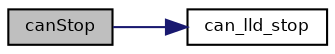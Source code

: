 digraph "canStop"
{
  bgcolor="transparent";
  edge [fontname="Helvetica",fontsize="8",labelfontname="Helvetica",labelfontsize="8"];
  node [fontname="Helvetica",fontsize="8",shape=record];
  rankdir="LR";
  Node48 [label="canStop",height=0.2,width=0.4,color="black", fillcolor="grey75", style="filled", fontcolor="black"];
  Node48 -> Node49 [color="midnightblue",fontsize="8",style="solid",fontname="Helvetica"];
  Node49 [label="can_lld_stop",height=0.2,width=0.4,color="black",URL="$group___c_a_n.html#gad6fff809711eb161f9c53acf4f3f8470",tooltip="Deactivates the CAN peripheral. "];
}
